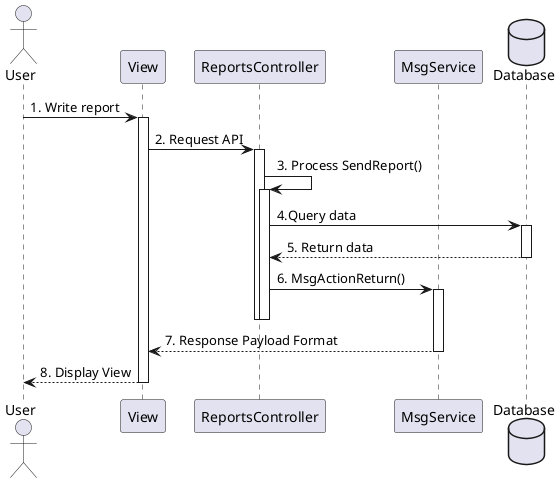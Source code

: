 @startuml
actor       User       as user
participant View as view
participant ReportsController as controller
participant MsgService as msgService
database    Database as db

user -> view ++: 1. Write report
view -> controller ++ : 2. Request API
controller -> controller ++ : 3. Process SendReport()
controller -> db ++ : 4.Query data
db --> controller -- : 5. Return data
controller -> msgService ++-- : 6. MsgActionReturn()
deactivate controller
msgService --> view -- : 7. Response Payload Format
view --> user -- : 8. Display View

@enduml


